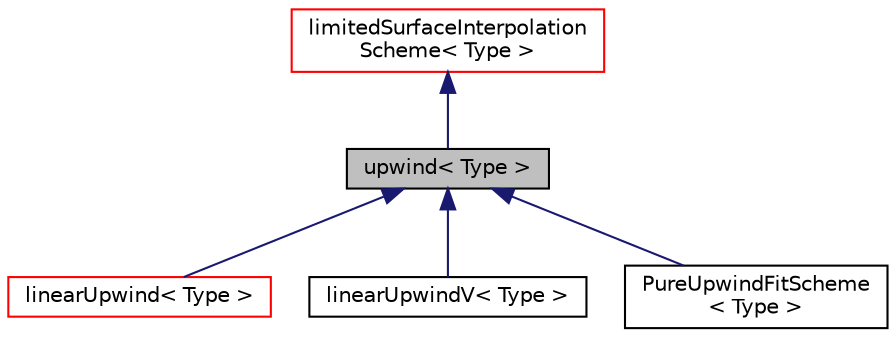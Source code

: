 digraph "upwind&lt; Type &gt;"
{
  bgcolor="transparent";
  edge [fontname="Helvetica",fontsize="10",labelfontname="Helvetica",labelfontsize="10"];
  node [fontname="Helvetica",fontsize="10",shape=record];
  Node1 [label="upwind\< Type \>",height=0.2,width=0.4,color="black", fillcolor="grey75", style="filled", fontcolor="black"];
  Node2 -> Node1 [dir="back",color="midnightblue",fontsize="10",style="solid",fontname="Helvetica"];
  Node2 [label="limitedSurfaceInterpolation\lScheme\< Type \>",height=0.2,width=0.4,color="red",URL="$a01322.html",tooltip="Abstract base class for limited surface interpolation schemes. "];
  Node1 -> Node3 [dir="back",color="midnightblue",fontsize="10",style="solid",fontname="Helvetica"];
  Node3 [label="linearUpwind\< Type \>",height=0.2,width=0.4,color="red",URL="$a01345.html",tooltip="linearUpwind interpolation scheme class derived from upwind and returns upwind weighting factors and ..."];
  Node1 -> Node4 [dir="back",color="midnightblue",fontsize="10",style="solid",fontname="Helvetica"];
  Node4 [label="linearUpwindV\< Type \>",height=0.2,width=0.4,color="black",URL="$a01346.html",tooltip="linearUpwindV interpolation scheme class derived from upwind and returns upwind weighting factors but..."];
  Node1 -> Node5 [dir="back",color="midnightblue",fontsize="10",style="solid",fontname="Helvetica"];
  Node5 [label="PureUpwindFitScheme\l\< Type \>",height=0.2,width=0.4,color="black",URL="$a02040.html",tooltip="Upwind biased fit surface interpolation scheme that applies an explicit correction to upwind..."];
}
